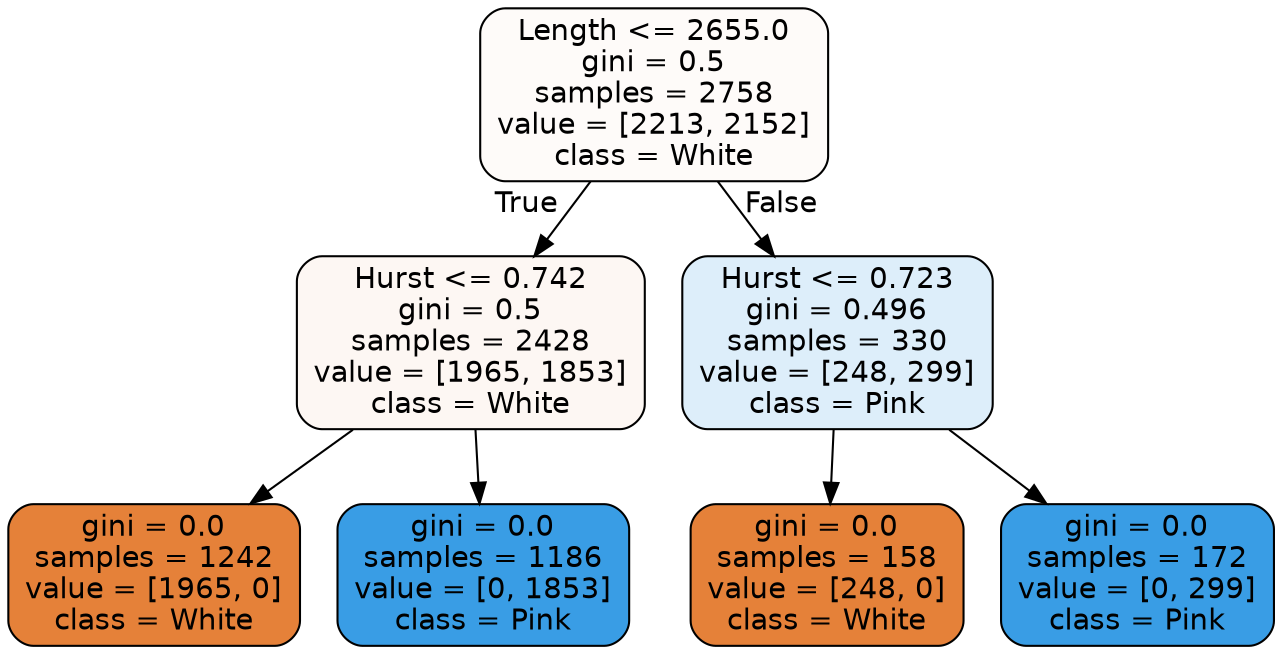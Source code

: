 digraph Tree {
node [shape=box, style="filled, rounded", color="black", fontname=helvetica] ;
edge [fontname=helvetica] ;
0 [label="Length <= 2655.0\ngini = 0.5\nsamples = 2758\nvalue = [2213, 2152]\nclass = White", fillcolor="#e5813907"] ;
1 [label="Hurst <= 0.742\ngini = 0.5\nsamples = 2428\nvalue = [1965, 1853]\nclass = White", fillcolor="#e581390f"] ;
0 -> 1 [labeldistance=2.5, labelangle=45, headlabel="True"] ;
2 [label="gini = 0.0\nsamples = 1242\nvalue = [1965, 0]\nclass = White", fillcolor="#e58139ff"] ;
1 -> 2 ;
3 [label="gini = 0.0\nsamples = 1186\nvalue = [0, 1853]\nclass = Pink", fillcolor="#399de5ff"] ;
1 -> 3 ;
4 [label="Hurst <= 0.723\ngini = 0.496\nsamples = 330\nvalue = [248, 299]\nclass = Pink", fillcolor="#399de52b"] ;
0 -> 4 [labeldistance=2.5, labelangle=-45, headlabel="False"] ;
5 [label="gini = 0.0\nsamples = 158\nvalue = [248, 0]\nclass = White", fillcolor="#e58139ff"] ;
4 -> 5 ;
6 [label="gini = 0.0\nsamples = 172\nvalue = [0, 299]\nclass = Pink", fillcolor="#399de5ff"] ;
4 -> 6 ;
}